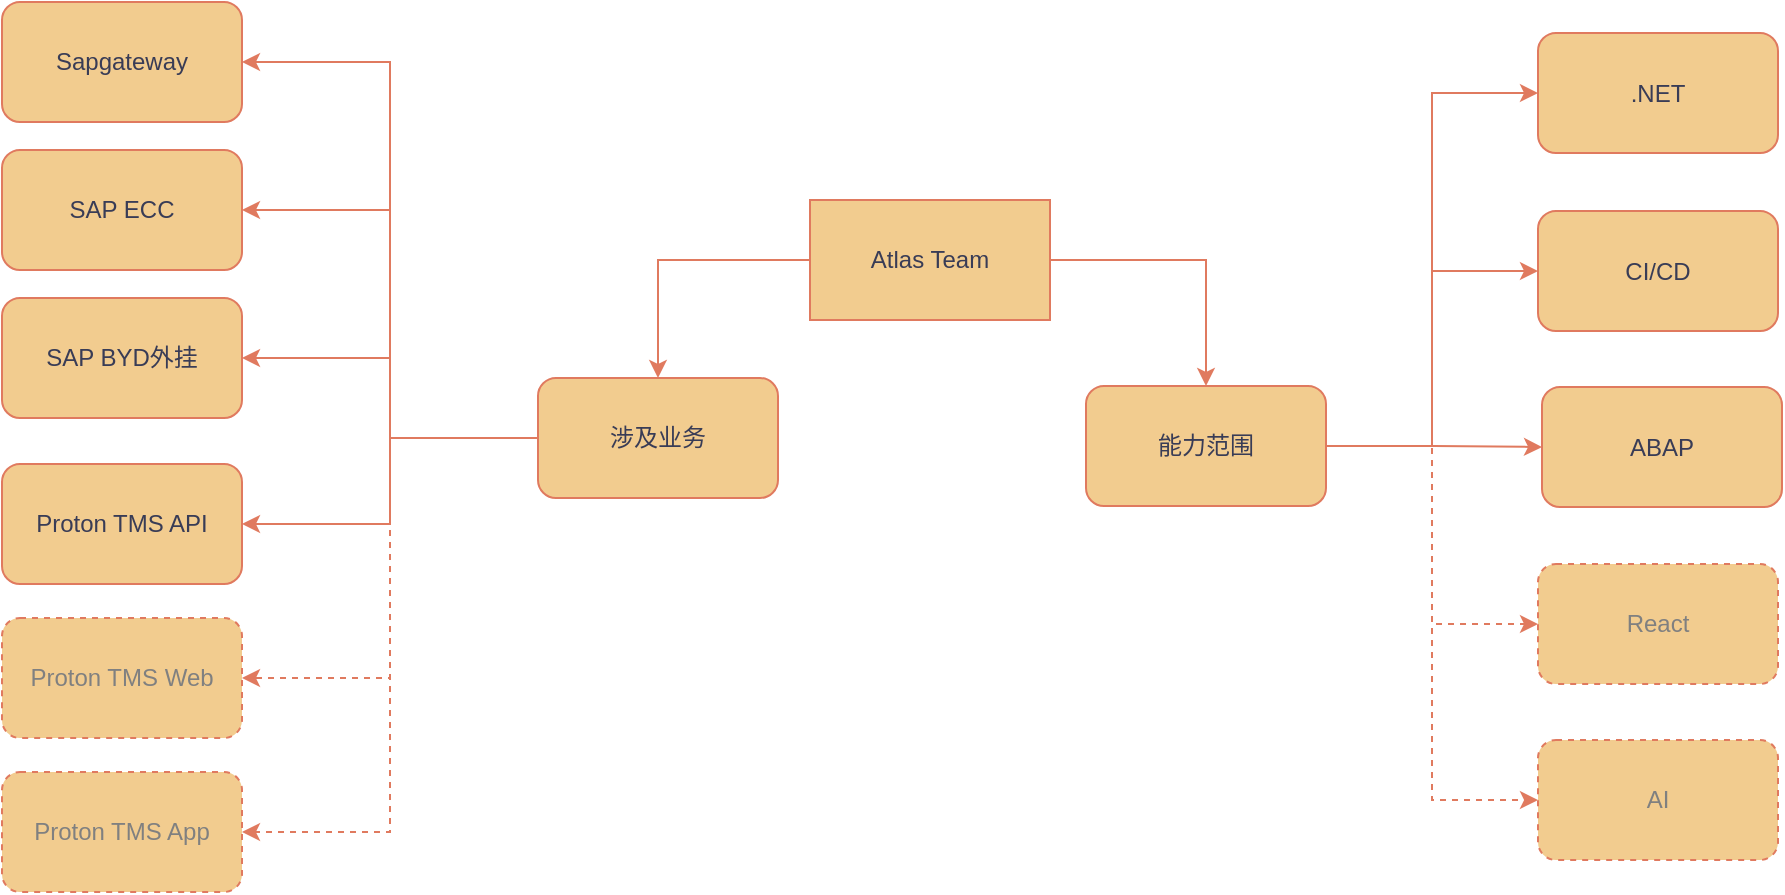 <mxfile version="22.0.8" type="github">
  <diagram name="第 1 页" id="By7ZtAecfSqQDFca6SJz">
    <mxGraphModel dx="1826" dy="766" grid="0" gridSize="10" guides="1" tooltips="1" connect="1" arrows="1" fold="1" page="0" pageScale="1" pageWidth="827" pageHeight="1169" math="0" shadow="0">
      <root>
        <mxCell id="0" />
        <mxCell id="1" parent="0" />
        <mxCell id="plgey5qM3xX9TjAGoQRz-6" style="edgeStyle=orthogonalEdgeStyle;rounded=0;orthogonalLoop=1;jettySize=auto;html=1;entryX=0.5;entryY=0;entryDx=0;entryDy=0;labelBackgroundColor=none;strokeColor=#E07A5F;fontColor=default;" edge="1" parent="1" source="plgey5qM3xX9TjAGoQRz-2" target="plgey5qM3xX9TjAGoQRz-3">
          <mxGeometry relative="1" as="geometry" />
        </mxCell>
        <mxCell id="plgey5qM3xX9TjAGoQRz-7" style="edgeStyle=orthogonalEdgeStyle;rounded=0;orthogonalLoop=1;jettySize=auto;html=1;entryX=0.5;entryY=0;entryDx=0;entryDy=0;labelBackgroundColor=none;strokeColor=#E07A5F;fontColor=default;" edge="1" parent="1" source="plgey5qM3xX9TjAGoQRz-2" target="plgey5qM3xX9TjAGoQRz-4">
          <mxGeometry relative="1" as="geometry" />
        </mxCell>
        <mxCell id="plgey5qM3xX9TjAGoQRz-2" value="Atlas Team" style="rounded=0;whiteSpace=wrap;html=1;labelBackgroundColor=none;fillColor=#F2CC8F;strokeColor=#E07A5F;fontColor=#393C56;" vertex="1" parent="1">
          <mxGeometry x="267" y="333" width="120" height="60" as="geometry" />
        </mxCell>
        <mxCell id="plgey5qM3xX9TjAGoQRz-30" style="edgeStyle=orthogonalEdgeStyle;rounded=0;orthogonalLoop=1;jettySize=auto;html=1;entryX=0;entryY=0.5;entryDx=0;entryDy=0;labelBackgroundColor=none;strokeColor=#E07A5F;fontColor=default;" edge="1" parent="1" source="plgey5qM3xX9TjAGoQRz-3" target="plgey5qM3xX9TjAGoQRz-20">
          <mxGeometry relative="1" as="geometry" />
        </mxCell>
        <mxCell id="plgey5qM3xX9TjAGoQRz-31" style="edgeStyle=orthogonalEdgeStyle;rounded=0;orthogonalLoop=1;jettySize=auto;html=1;entryX=0;entryY=0.5;entryDx=0;entryDy=0;labelBackgroundColor=none;strokeColor=#E07A5F;fontColor=default;" edge="1" parent="1" source="plgey5qM3xX9TjAGoQRz-3" target="plgey5qM3xX9TjAGoQRz-21">
          <mxGeometry relative="1" as="geometry" />
        </mxCell>
        <mxCell id="plgey5qM3xX9TjAGoQRz-32" style="edgeStyle=orthogonalEdgeStyle;rounded=0;orthogonalLoop=1;jettySize=auto;html=1;entryX=0;entryY=0.5;entryDx=0;entryDy=0;labelBackgroundColor=none;strokeColor=#E07A5F;fontColor=default;" edge="1" parent="1" source="plgey5qM3xX9TjAGoQRz-3" target="plgey5qM3xX9TjAGoQRz-22">
          <mxGeometry relative="1" as="geometry" />
        </mxCell>
        <mxCell id="plgey5qM3xX9TjAGoQRz-33" style="edgeStyle=orthogonalEdgeStyle;rounded=0;orthogonalLoop=1;jettySize=auto;html=1;labelBackgroundColor=none;strokeColor=#E07A5F;fontColor=default;dashed=1;entryX=0;entryY=0.5;entryDx=0;entryDy=0;" edge="1" parent="1" source="plgey5qM3xX9TjAGoQRz-3" target="plgey5qM3xX9TjAGoQRz-23">
          <mxGeometry relative="1" as="geometry" />
        </mxCell>
        <mxCell id="plgey5qM3xX9TjAGoQRz-34" style="edgeStyle=orthogonalEdgeStyle;rounded=0;orthogonalLoop=1;jettySize=auto;html=1;entryX=0;entryY=0.5;entryDx=0;entryDy=0;labelBackgroundColor=none;strokeColor=#E07A5F;fontColor=default;dashed=1;" edge="1" parent="1" source="plgey5qM3xX9TjAGoQRz-3" target="plgey5qM3xX9TjAGoQRz-24">
          <mxGeometry relative="1" as="geometry" />
        </mxCell>
        <mxCell id="plgey5qM3xX9TjAGoQRz-3" value="能力范围" style="rounded=1;whiteSpace=wrap;html=1;labelBackgroundColor=none;fillColor=#F2CC8F;strokeColor=#E07A5F;fontColor=#393C56;" vertex="1" parent="1">
          <mxGeometry x="405" y="426" width="120" height="60" as="geometry" />
        </mxCell>
        <mxCell id="plgey5qM3xX9TjAGoQRz-16" style="edgeStyle=orthogonalEdgeStyle;rounded=0;orthogonalLoop=1;jettySize=auto;html=1;entryX=1;entryY=0.5;entryDx=0;entryDy=0;labelBackgroundColor=none;strokeColor=#E07A5F;fontColor=default;" edge="1" parent="1" source="plgey5qM3xX9TjAGoQRz-4" target="plgey5qM3xX9TjAGoQRz-12">
          <mxGeometry relative="1" as="geometry" />
        </mxCell>
        <mxCell id="plgey5qM3xX9TjAGoQRz-17" style="edgeStyle=orthogonalEdgeStyle;rounded=0;orthogonalLoop=1;jettySize=auto;html=1;entryX=1;entryY=0.5;entryDx=0;entryDy=0;labelBackgroundColor=none;strokeColor=#E07A5F;fontColor=default;" edge="1" parent="1" source="plgey5qM3xX9TjAGoQRz-4" target="plgey5qM3xX9TjAGoQRz-13">
          <mxGeometry relative="1" as="geometry" />
        </mxCell>
        <mxCell id="plgey5qM3xX9TjAGoQRz-18" style="edgeStyle=orthogonalEdgeStyle;rounded=0;orthogonalLoop=1;jettySize=auto;html=1;entryX=1;entryY=0.5;entryDx=0;entryDy=0;labelBackgroundColor=none;strokeColor=#E07A5F;fontColor=default;" edge="1" parent="1" source="plgey5qM3xX9TjAGoQRz-4" target="plgey5qM3xX9TjAGoQRz-14">
          <mxGeometry relative="1" as="geometry" />
        </mxCell>
        <mxCell id="plgey5qM3xX9TjAGoQRz-19" style="edgeStyle=orthogonalEdgeStyle;rounded=0;orthogonalLoop=1;jettySize=auto;html=1;entryX=1;entryY=0.5;entryDx=0;entryDy=0;labelBackgroundColor=none;strokeColor=#E07A5F;fontColor=default;" edge="1" parent="1" source="plgey5qM3xX9TjAGoQRz-4" target="plgey5qM3xX9TjAGoQRz-15">
          <mxGeometry relative="1" as="geometry" />
        </mxCell>
        <mxCell id="plgey5qM3xX9TjAGoQRz-27" style="edgeStyle=orthogonalEdgeStyle;rounded=0;orthogonalLoop=1;jettySize=auto;html=1;entryX=1;entryY=0.5;entryDx=0;entryDy=0;dashed=1;labelBackgroundColor=none;strokeColor=#E07A5F;fontColor=default;" edge="1" parent="1" source="plgey5qM3xX9TjAGoQRz-4" target="plgey5qM3xX9TjAGoQRz-26">
          <mxGeometry relative="1" as="geometry" />
        </mxCell>
        <mxCell id="plgey5qM3xX9TjAGoQRz-28" style="edgeStyle=orthogonalEdgeStyle;rounded=0;orthogonalLoop=1;jettySize=auto;html=1;entryX=1;entryY=0.5;entryDx=0;entryDy=0;dashed=1;labelBackgroundColor=none;strokeColor=#E07A5F;fontColor=default;" edge="1" parent="1" source="plgey5qM3xX9TjAGoQRz-4" target="plgey5qM3xX9TjAGoQRz-25">
          <mxGeometry relative="1" as="geometry" />
        </mxCell>
        <mxCell id="plgey5qM3xX9TjAGoQRz-4" value="涉及业务" style="rounded=1;whiteSpace=wrap;html=1;labelBackgroundColor=none;fillColor=#F2CC8F;strokeColor=#E07A5F;fontColor=#393C56;" vertex="1" parent="1">
          <mxGeometry x="131" y="422" width="120" height="60" as="geometry" />
        </mxCell>
        <mxCell id="plgey5qM3xX9TjAGoQRz-12" value="Proton TMS API" style="rounded=1;whiteSpace=wrap;html=1;labelBackgroundColor=none;fillColor=#F2CC8F;strokeColor=#E07A5F;fontColor=#393C56;" vertex="1" parent="1">
          <mxGeometry x="-137" y="465" width="120" height="60" as="geometry" />
        </mxCell>
        <mxCell id="plgey5qM3xX9TjAGoQRz-13" value="Sapgateway" style="rounded=1;whiteSpace=wrap;html=1;labelBackgroundColor=none;fillColor=#F2CC8F;strokeColor=#E07A5F;fontColor=#393C56;" vertex="1" parent="1">
          <mxGeometry x="-137" y="234" width="120" height="60" as="geometry" />
        </mxCell>
        <mxCell id="plgey5qM3xX9TjAGoQRz-14" value="SAP ECC" style="rounded=1;whiteSpace=wrap;html=1;labelBackgroundColor=none;fillColor=#F2CC8F;strokeColor=#E07A5F;fontColor=#393C56;" vertex="1" parent="1">
          <mxGeometry x="-137" y="308" width="120" height="60" as="geometry" />
        </mxCell>
        <mxCell id="plgey5qM3xX9TjAGoQRz-15" value="SAP BYD外挂" style="rounded=1;whiteSpace=wrap;html=1;labelBackgroundColor=none;fillColor=#F2CC8F;strokeColor=#E07A5F;fontColor=#393C56;" vertex="1" parent="1">
          <mxGeometry x="-137" y="382" width="120" height="60" as="geometry" />
        </mxCell>
        <mxCell id="plgey5qM3xX9TjAGoQRz-20" value=".NET" style="rounded=1;whiteSpace=wrap;html=1;labelBackgroundColor=none;fillColor=#F2CC8F;strokeColor=#E07A5F;fontColor=#393C56;" vertex="1" parent="1">
          <mxGeometry x="631" y="249.5" width="120" height="60" as="geometry" />
        </mxCell>
        <mxCell id="plgey5qM3xX9TjAGoQRz-21" value="CI/CD" style="rounded=1;whiteSpace=wrap;html=1;labelBackgroundColor=none;fillColor=#F2CC8F;strokeColor=#E07A5F;fontColor=#393C56;" vertex="1" parent="1">
          <mxGeometry x="631" y="338.5" width="120" height="60" as="geometry" />
        </mxCell>
        <mxCell id="plgey5qM3xX9TjAGoQRz-22" value="ABAP" style="rounded=1;whiteSpace=wrap;html=1;labelBackgroundColor=none;fillColor=#F2CC8F;strokeColor=#E07A5F;fontColor=#393C56;" vertex="1" parent="1">
          <mxGeometry x="633" y="426.5" width="120" height="60" as="geometry" />
        </mxCell>
        <mxCell id="plgey5qM3xX9TjAGoQRz-23" value="&lt;font color=&quot;#808080&quot;&gt;React&lt;/font&gt;" style="rounded=1;whiteSpace=wrap;html=1;dashed=1;labelBackgroundColor=none;fillColor=#F2CC8F;strokeColor=#E07A5F;fontColor=#393C56;" vertex="1" parent="1">
          <mxGeometry x="631" y="515" width="120" height="60" as="geometry" />
        </mxCell>
        <mxCell id="plgey5qM3xX9TjAGoQRz-24" value="&lt;font color=&quot;#808080&quot;&gt;AI&lt;/font&gt;" style="rounded=1;whiteSpace=wrap;html=1;dashed=1;labelBackgroundColor=none;fillColor=#F2CC8F;strokeColor=#E07A5F;fontColor=#393C56;" vertex="1" parent="1">
          <mxGeometry x="631" y="603" width="120" height="60" as="geometry" />
        </mxCell>
        <mxCell id="plgey5qM3xX9TjAGoQRz-25" value="&lt;font color=&quot;#808080&quot;&gt;Proton TMS App&lt;/font&gt;" style="rounded=1;whiteSpace=wrap;html=1;dashed=1;labelBackgroundColor=none;fillColor=#F2CC8F;strokeColor=#E07A5F;fontColor=#393C56;" vertex="1" parent="1">
          <mxGeometry x="-137" y="619" width="120" height="60" as="geometry" />
        </mxCell>
        <mxCell id="plgey5qM3xX9TjAGoQRz-26" value="&lt;font style=&quot;&quot; color=&quot;#808080&quot;&gt;Proton TMS Web&lt;/font&gt;" style="rounded=1;whiteSpace=wrap;html=1;dashed=1;labelBackgroundColor=none;fillColor=#F2CC8F;strokeColor=#E07A5F;fontColor=#393C56;" vertex="1" parent="1">
          <mxGeometry x="-137" y="542" width="120" height="60" as="geometry" />
        </mxCell>
      </root>
    </mxGraphModel>
  </diagram>
</mxfile>
